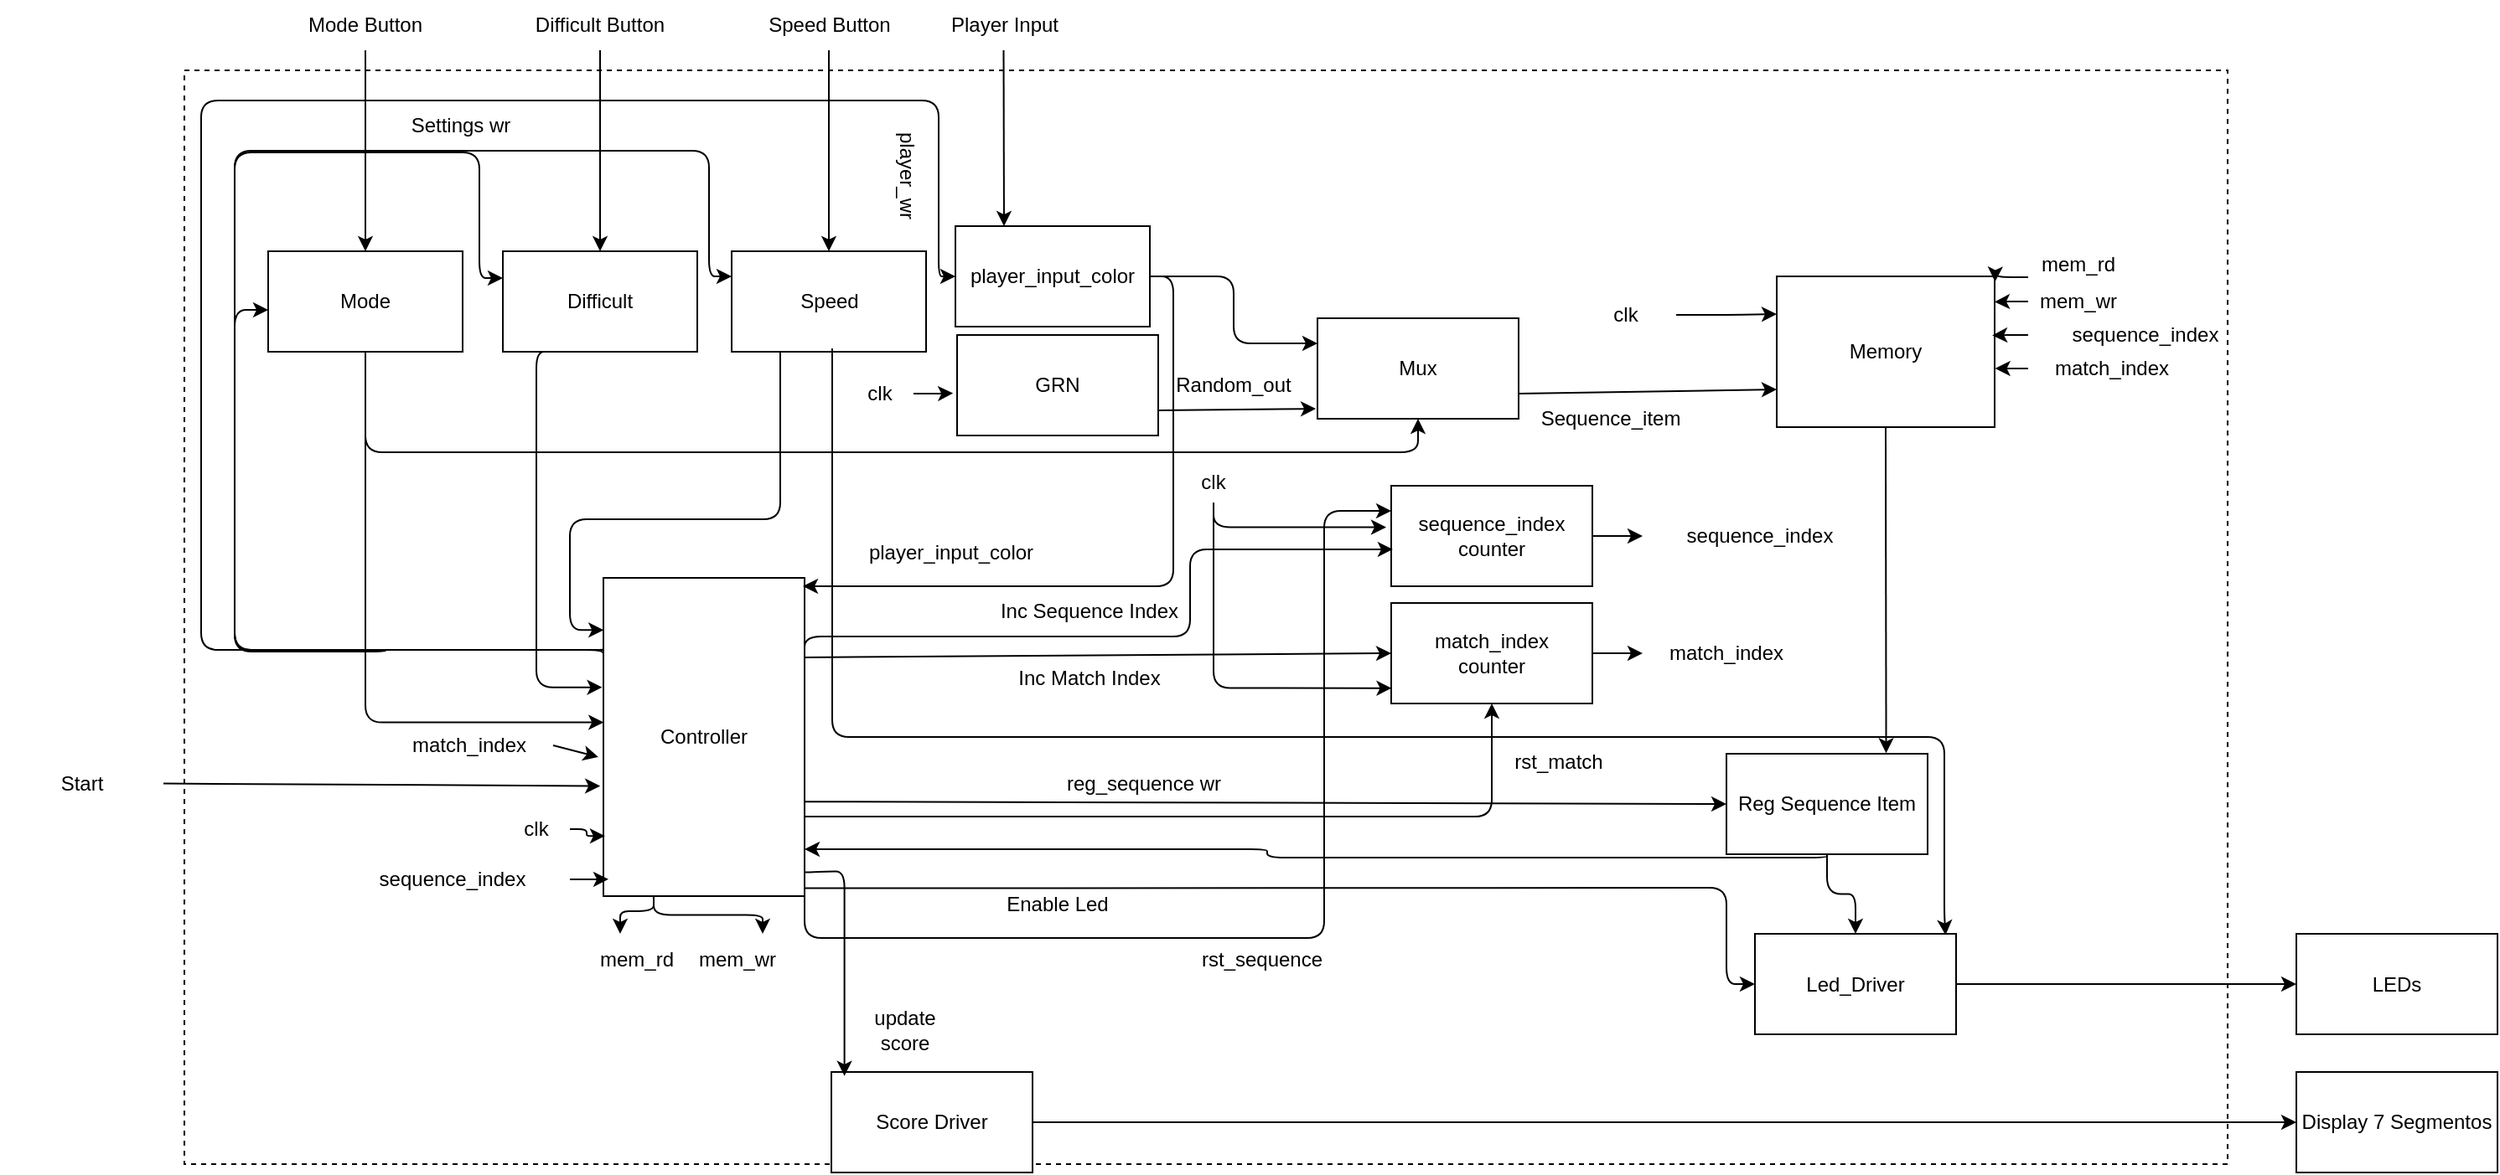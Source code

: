 <mxfile>
    <diagram id="1YeAkvaOezaJm31vY79s" name="Page-1">
        <mxGraphModel dx="1601" dy="1996" grid="1" gridSize="10" guides="1" tooltips="1" connect="1" arrows="1" fold="1" page="1" pageScale="1" pageWidth="827" pageHeight="1169" math="0" shadow="0">
            <root>
                <mxCell id="0"/>
                <mxCell id="1" parent="0"/>
                <mxCell id="105" value="" style="whiteSpace=wrap;html=1;dashed=1;" parent="1" vertex="1">
                    <mxGeometry x="-230" y="-68" width="1219" height="653" as="geometry"/>
                </mxCell>
                <mxCell id="2" value="GRN" style="whiteSpace=wrap;html=1;" parent="1" vertex="1">
                    <mxGeometry x="231" y="90" width="120" height="60" as="geometry"/>
                </mxCell>
                <mxCell id="90" style="edgeStyle=orthogonalEdgeStyle;html=1;exitX=0.25;exitY=1;exitDx=0;exitDy=0;entryX=0.75;entryY=0;entryDx=0;entryDy=0;" parent="1" source="3" target="88" edge="1">
                    <mxGeometry relative="1" as="geometry"/>
                </mxCell>
                <mxCell id="91" style="edgeStyle=orthogonalEdgeStyle;html=1;exitX=0.25;exitY=1;exitDx=0;exitDy=0;" parent="1" edge="1">
                    <mxGeometry relative="1" as="geometry">
                        <mxPoint x="40" y="420" as="sourcePoint"/>
                        <mxPoint x="30.0" y="447.5" as="targetPoint"/>
                        <Array as="points">
                            <mxPoint x="50" y="420"/>
                            <mxPoint x="50" y="434"/>
                            <mxPoint x="30" y="434"/>
                        </Array>
                    </mxGeometry>
                </mxCell>
                <mxCell id="156" style="edgeStyle=orthogonalEdgeStyle;html=1;exitX=0.973;exitY=0.975;exitDx=0;exitDy=0;entryX=0;entryY=0.5;entryDx=0;entryDy=0;exitPerimeter=0;" parent="1" source="3" target="67" edge="1">
                    <mxGeometry relative="1" as="geometry">
                        <Array as="points">
                            <mxPoint x="140" y="420"/>
                            <mxPoint x="690" y="420"/>
                            <mxPoint x="690" y="477"/>
                        </Array>
                    </mxGeometry>
                </mxCell>
                <mxCell id="171" style="edgeStyle=orthogonalEdgeStyle;html=1;exitX=1;exitY=0.25;exitDx=0;exitDy=0;entryX=0;entryY=0.5;entryDx=0;entryDy=0;" parent="1" source="3" target="122" edge="1">
                    <mxGeometry relative="1" as="geometry">
                        <mxPoint x="-330" y="-30" as="targetPoint"/>
                        <Array as="points">
                            <mxPoint x="140" y="278"/>
                            <mxPoint x="-220" y="278"/>
                            <mxPoint x="-220" y="-50"/>
                            <mxPoint x="220" y="-50"/>
                            <mxPoint x="220" y="55"/>
                        </Array>
                    </mxGeometry>
                </mxCell>
                <mxCell id="183" style="edgeStyle=none;html=1;exitX=0.99;exitY=0.703;exitDx=0;exitDy=0;entryX=0;entryY=0.5;entryDx=0;entryDy=0;exitPerimeter=0;" parent="1" source="3" target="124" edge="1">
                    <mxGeometry relative="1" as="geometry"/>
                </mxCell>
                <mxCell id="191" style="edgeStyle=none;html=1;exitX=1;exitY=0.25;exitDx=0;exitDy=0;entryX=0;entryY=0.5;entryDx=0;entryDy=0;" parent="1" source="3" target="185" edge="1">
                    <mxGeometry relative="1" as="geometry"/>
                </mxCell>
                <mxCell id="206" style="edgeStyle=orthogonalEdgeStyle;html=1;exitX=1;exitY=0.75;exitDx=0;exitDy=0;entryX=0.5;entryY=1;entryDx=0;entryDy=0;" parent="1" source="3" target="185" edge="1">
                    <mxGeometry relative="1" as="geometry"/>
                </mxCell>
                <mxCell id="208" style="edgeStyle=orthogonalEdgeStyle;html=1;exitX=1;exitY=1;exitDx=0;exitDy=0;entryX=0;entryY=0.25;entryDx=0;entryDy=0;" parent="1" source="3" target="186" edge="1">
                    <mxGeometry relative="1" as="geometry">
                        <Array as="points">
                            <mxPoint x="140" y="450"/>
                            <mxPoint x="450" y="450"/>
                            <mxPoint x="450" y="195"/>
                        </Array>
                    </mxGeometry>
                </mxCell>
                <mxCell id="3" value="Controller" style="whiteSpace=wrap;html=1;" parent="1" vertex="1">
                    <mxGeometry x="20" y="235" width="120" height="190" as="geometry"/>
                </mxCell>
                <mxCell id="184" style="edgeStyle=none;html=1;exitX=0.5;exitY=1;exitDx=0;exitDy=0;entryX=0.794;entryY=-0.006;entryDx=0;entryDy=0;entryPerimeter=0;" parent="1" source="4" target="124" edge="1">
                    <mxGeometry relative="1" as="geometry"/>
                </mxCell>
                <mxCell id="4" value="Memory" style="whiteSpace=wrap;html=1;" parent="1" vertex="1">
                    <mxGeometry x="720" y="55" width="130" height="90" as="geometry"/>
                </mxCell>
                <mxCell id="110" style="edgeStyle=orthogonalEdgeStyle;html=1;exitX=1;exitY=0.5;exitDx=0;exitDy=0;entryX=0;entryY=0.5;entryDx=0;entryDy=0;" parent="1" source="5" target="108" edge="1">
                    <mxGeometry relative="1" as="geometry"/>
                </mxCell>
                <mxCell id="5" value="Score Driver" style="whiteSpace=wrap;html=1;" parent="1" vertex="1">
                    <mxGeometry x="156" y="530" width="120" height="60" as="geometry"/>
                </mxCell>
                <mxCell id="168" style="edgeStyle=none;html=1;exitX=0.5;exitY=1;exitDx=0;exitDy=0;entryX=0.5;entryY=0;entryDx=0;entryDy=0;" parent="1" source="17" target="165" edge="1">
                    <mxGeometry relative="1" as="geometry"/>
                </mxCell>
                <mxCell id="17" value="Speed Button" style="text;strokeColor=none;align=center;fillColor=none;html=1;verticalAlign=middle;whiteSpace=wrap;rounded=0;" parent="1" vertex="1">
                    <mxGeometry x="104.5" y="-110" width="100" height="30" as="geometry"/>
                </mxCell>
                <mxCell id="169" style="edgeStyle=none;html=1;exitX=0.5;exitY=1;exitDx=0;exitDy=0;entryX=0.5;entryY=0;entryDx=0;entryDy=0;" parent="1" source="18" target="166" edge="1">
                    <mxGeometry relative="1" as="geometry"/>
                </mxCell>
                <mxCell id="18" value="Difficult Button" style="text;strokeColor=none;align=center;fillColor=none;html=1;verticalAlign=middle;whiteSpace=wrap;rounded=0;" parent="1" vertex="1">
                    <mxGeometry x="-32" y="-110" width="100" height="30" as="geometry"/>
                </mxCell>
                <mxCell id="170" style="edgeStyle=none;html=1;exitX=0.5;exitY=1;exitDx=0;exitDy=0;entryX=0.5;entryY=0;entryDx=0;entryDy=0;" parent="1" source="19" target="167" edge="1">
                    <mxGeometry relative="1" as="geometry"/>
                </mxCell>
                <mxCell id="19" value="Mode Button" style="text;strokeColor=none;align=center;fillColor=none;html=1;verticalAlign=middle;whiteSpace=wrap;rounded=0;" parent="1" vertex="1">
                    <mxGeometry x="-172" y="-110" width="100" height="30" as="geometry"/>
                </mxCell>
                <mxCell id="20" value="Start" style="text;strokeColor=none;align=center;fillColor=none;html=1;verticalAlign=middle;whiteSpace=wrap;rounded=0;" parent="1" vertex="1">
                    <mxGeometry x="-340" y="342.5" width="97.5" height="30" as="geometry"/>
                </mxCell>
                <mxCell id="160" style="edgeStyle=none;html=1;exitX=0.5;exitY=1;exitDx=0;exitDy=0;entryX=0.25;entryY=0;entryDx=0;entryDy=0;" parent="1" source="21" target="122" edge="1">
                    <mxGeometry relative="1" as="geometry"/>
                </mxCell>
                <mxCell id="21" value="Player Input" style="text;strokeColor=none;align=center;fillColor=none;html=1;verticalAlign=middle;whiteSpace=wrap;rounded=0;" parent="1" vertex="1">
                    <mxGeometry x="212.5" y="-110" width="92.5" height="30" as="geometry"/>
                </mxCell>
                <mxCell id="36" value="Random_out" style="text;strokeColor=none;align=center;fillColor=none;html=1;verticalAlign=middle;whiteSpace=wrap;rounded=0;" parent="1" vertex="1">
                    <mxGeometry x="356" y="105" width="80" height="30" as="geometry"/>
                </mxCell>
                <mxCell id="37" value="Sequence_item" style="text;strokeColor=none;align=center;fillColor=none;html=1;verticalAlign=middle;whiteSpace=wrap;rounded=0;" parent="1" vertex="1">
                    <mxGeometry x="581" y="125" width="80" height="30" as="geometry"/>
                </mxCell>
                <mxCell id="161" style="edgeStyle=none;html=1;exitX=1;exitY=0.75;exitDx=0;exitDy=0;entryX=0;entryY=0.75;entryDx=0;entryDy=0;" parent="1" source="40" target="4" edge="1">
                    <mxGeometry relative="1" as="geometry"/>
                </mxCell>
                <mxCell id="40" value="Mux" style="whiteSpace=wrap;html=1;" parent="1" vertex="1">
                    <mxGeometry x="446" y="80" width="120" height="60" as="geometry"/>
                </mxCell>
                <mxCell id="112" style="edgeStyle=orthogonalEdgeStyle;html=1;exitX=1;exitY=0.5;exitDx=0;exitDy=0;entryX=0;entryY=0.5;entryDx=0;entryDy=0;" parent="1" source="67" target="111" edge="1">
                    <mxGeometry relative="1" as="geometry"/>
                </mxCell>
                <mxCell id="67" value="Led_Driver" style="whiteSpace=wrap;html=1;" parent="1" vertex="1">
                    <mxGeometry x="707" y="447.5" width="120" height="60" as="geometry"/>
                </mxCell>
                <mxCell id="70" value="update score" style="text;strokeColor=none;align=center;fillColor=none;html=1;verticalAlign=middle;whiteSpace=wrap;rounded=0;" parent="1" vertex="1">
                    <mxGeometry x="170" y="490" width="60" height="30" as="geometry"/>
                </mxCell>
                <mxCell id="84" value="mem_rd" style="text;strokeColor=none;align=center;fillColor=none;html=1;verticalAlign=middle;whiteSpace=wrap;rounded=0;" parent="1" vertex="1">
                    <mxGeometry x="870" y="33" width="60" height="30" as="geometry"/>
                </mxCell>
                <mxCell id="85" value="mem_wr" style="text;strokeColor=none;align=center;fillColor=none;html=1;verticalAlign=middle;whiteSpace=wrap;rounded=0;" parent="1" vertex="1">
                    <mxGeometry x="870" y="55" width="60" height="30" as="geometry"/>
                </mxCell>
                <mxCell id="88" value="mem_wr" style="text;strokeColor=none;align=center;fillColor=none;html=1;verticalAlign=middle;whiteSpace=wrap;rounded=0;" parent="1" vertex="1">
                    <mxGeometry x="70" y="447.5" width="60" height="30" as="geometry"/>
                </mxCell>
                <mxCell id="89" value="mem_rd" style="text;strokeColor=none;align=center;fillColor=none;html=1;verticalAlign=middle;whiteSpace=wrap;rounded=0;" parent="1" vertex="1">
                    <mxGeometry x="10" y="447.5" width="60" height="30" as="geometry"/>
                </mxCell>
                <mxCell id="94" value="match_index" style="text;strokeColor=none;align=center;fillColor=none;html=1;verticalAlign=middle;whiteSpace=wrap;rounded=0;rotation=0;" parent="1" vertex="1">
                    <mxGeometry x="640" y="265" width="100" height="30" as="geometry"/>
                </mxCell>
                <mxCell id="96" value="sequence_index" style="text;strokeColor=none;align=center;fillColor=none;html=1;verticalAlign=middle;whiteSpace=wrap;rounded=0;rotation=0;" parent="1" vertex="1">
                    <mxGeometry x="640" y="195" width="140" height="30" as="geometry"/>
                </mxCell>
                <mxCell id="108" value="Display 7 Segmentos" style="whiteSpace=wrap;html=1;" parent="1" vertex="1">
                    <mxGeometry x="1030" y="530" width="120" height="60" as="geometry"/>
                </mxCell>
                <mxCell id="111" value="LEDs" style="whiteSpace=wrap;html=1;" parent="1" vertex="1">
                    <mxGeometry x="1030" y="447.5" width="120" height="60" as="geometry"/>
                </mxCell>
                <mxCell id="116" style="edgeStyle=orthogonalEdgeStyle;html=1;exitX=1;exitY=0.5;exitDx=0;exitDy=0;entryX=0;entryY=0.25;entryDx=0;entryDy=0;" parent="1" source="115" target="4" edge="1">
                    <mxGeometry relative="1" as="geometry"/>
                </mxCell>
                <mxCell id="115" value="clk" style="text;strokeColor=none;align=center;fillColor=none;html=1;verticalAlign=middle;whiteSpace=wrap;rounded=0;" parent="1" vertex="1">
                    <mxGeometry x="600" y="63" width="60" height="30" as="geometry"/>
                </mxCell>
                <mxCell id="118" style="edgeStyle=orthogonalEdgeStyle;html=1;exitX=1;exitY=0.5;exitDx=0;exitDy=0;entryX=-0.02;entryY=0.58;entryDx=0;entryDy=0;entryPerimeter=0;" parent="1" source="117" target="2" edge="1">
                    <mxGeometry relative="1" as="geometry"/>
                </mxCell>
                <mxCell id="117" value="clk" style="text;strokeColor=none;align=center;fillColor=none;html=1;verticalAlign=middle;whiteSpace=wrap;rounded=0;" parent="1" vertex="1">
                    <mxGeometry x="165" y="110" width="40" height="30" as="geometry"/>
                </mxCell>
                <mxCell id="119" value="clk" style="text;strokeColor=none;align=center;fillColor=none;html=1;verticalAlign=middle;whiteSpace=wrap;rounded=0;" parent="1" vertex="1">
                    <mxGeometry x="-40" y="370" width="40" height="30" as="geometry"/>
                </mxCell>
                <mxCell id="163" style="edgeStyle=orthogonalEdgeStyle;html=1;exitX=1;exitY=0.5;exitDx=0;exitDy=0;entryX=0;entryY=0.25;entryDx=0;entryDy=0;" parent="1" source="122" target="40" edge="1">
                    <mxGeometry relative="1" as="geometry"/>
                </mxCell>
                <mxCell id="164" style="edgeStyle=orthogonalEdgeStyle;html=1;exitX=1;exitY=0.5;exitDx=0;exitDy=0;" parent="1" source="122" edge="1">
                    <mxGeometry relative="1" as="geometry">
                        <mxPoint x="139" y="240" as="targetPoint"/>
                        <Array as="points">
                            <mxPoint x="360" y="55"/>
                            <mxPoint x="360" y="240"/>
                            <mxPoint x="139" y="240"/>
                        </Array>
                    </mxGeometry>
                </mxCell>
                <mxCell id="122" value="&lt;span style=&quot;color: rgb(0, 0, 0);&quot;&gt;player_input_color&lt;/span&gt;" style="whiteSpace=wrap;html=1;" parent="1" vertex="1">
                    <mxGeometry x="230" y="25" width="116" height="60" as="geometry"/>
                </mxCell>
                <mxCell id="132" style="edgeStyle=orthogonalEdgeStyle;html=1;exitX=0.5;exitY=1;exitDx=0;exitDy=0;" parent="1" source="124" target="67" edge="1">
                    <mxGeometry relative="1" as="geometry"/>
                </mxCell>
                <mxCell id="124" value="&lt;span style=&quot;color: rgb(0, 0, 0);&quot;&gt;Reg Sequence Item&lt;/span&gt;" style="whiteSpace=wrap;html=1;" parent="1" vertex="1">
                    <mxGeometry x="690" y="340" width="120" height="60" as="geometry"/>
                </mxCell>
                <mxCell id="133" value="sequence_index" style="text;strokeColor=none;align=center;fillColor=none;html=1;verticalAlign=middle;whiteSpace=wrap;rounded=0;rotation=0;" parent="1" vertex="1">
                    <mxGeometry x="870" y="75" width="140" height="30" as="geometry"/>
                </mxCell>
                <mxCell id="134" value="match_index" style="text;strokeColor=none;align=center;fillColor=none;html=1;verticalAlign=middle;whiteSpace=wrap;rounded=0;rotation=0;" parent="1" vertex="1">
                    <mxGeometry x="870" y="95" width="100" height="30" as="geometry"/>
                </mxCell>
                <mxCell id="139" style="edgeStyle=orthogonalEdgeStyle;html=1;exitX=0;exitY=0.75;exitDx=0;exitDy=0;entryX=1.002;entryY=0.036;entryDx=0;entryDy=0;entryPerimeter=0;" parent="1" source="84" target="4" edge="1">
                    <mxGeometry relative="1" as="geometry"/>
                </mxCell>
                <mxCell id="140" style="edgeStyle=orthogonalEdgeStyle;html=1;exitX=0;exitY=0.5;exitDx=0;exitDy=0;entryX=1;entryY=0.169;entryDx=0;entryDy=0;entryPerimeter=0;" parent="1" source="85" target="4" edge="1">
                    <mxGeometry relative="1" as="geometry"/>
                </mxCell>
                <mxCell id="141" style="edgeStyle=orthogonalEdgeStyle;html=1;exitX=0;exitY=0.5;exitDx=0;exitDy=0;entryX=0.989;entryY=0.391;entryDx=0;entryDy=0;entryPerimeter=0;" parent="1" source="133" target="4" edge="1">
                    <mxGeometry relative="1" as="geometry"/>
                </mxCell>
                <mxCell id="143" style="edgeStyle=orthogonalEdgeStyle;html=1;exitX=0;exitY=0.5;exitDx=0;exitDy=0;entryX=1.002;entryY=0.604;entryDx=0;entryDy=0;entryPerimeter=0;" parent="1" source="134" target="4" edge="1">
                    <mxGeometry relative="1" as="geometry"/>
                </mxCell>
                <mxCell id="144" style="edgeStyle=orthogonalEdgeStyle;html=1;entryX=0.065;entryY=0.04;entryDx=0;entryDy=0;entryPerimeter=0;exitX=1.002;exitY=0.925;exitDx=0;exitDy=0;exitPerimeter=0;" parent="1" source="3" target="5" edge="1">
                    <mxGeometry relative="1" as="geometry">
                        <mxPoint x="143" y="410" as="sourcePoint"/>
                        <Array as="points">
                            <mxPoint x="143" y="411"/>
                            <mxPoint x="164" y="410"/>
                        </Array>
                    </mxGeometry>
                </mxCell>
                <mxCell id="146" style="edgeStyle=orthogonalEdgeStyle;html=1;exitX=1;exitY=0.5;exitDx=0;exitDy=0;entryX=0.008;entryY=0.811;entryDx=0;entryDy=0;entryPerimeter=0;" parent="1" source="119" target="3" edge="1">
                    <mxGeometry relative="1" as="geometry"/>
                </mxCell>
                <mxCell id="152" value="player_input_color" style="text;strokeColor=none;align=center;fillColor=none;html=1;verticalAlign=middle;whiteSpace=wrap;rounded=0;" parent="1" vertex="1">
                    <mxGeometry x="190" y="205" width="75" height="30" as="geometry"/>
                </mxCell>
                <mxCell id="153" value="reg_sequence wr" style="text;strokeColor=none;align=center;fillColor=none;html=1;verticalAlign=middle;whiteSpace=wrap;rounded=0;" parent="1" vertex="1">
                    <mxGeometry x="290" y="342.5" width="105" height="30" as="geometry"/>
                </mxCell>
                <mxCell id="157" value="Enable Led" style="text;strokeColor=none;align=center;fillColor=none;html=1;verticalAlign=middle;whiteSpace=wrap;rounded=0;" parent="1" vertex="1">
                    <mxGeometry x="256" y="415" width="70" height="30" as="geometry"/>
                </mxCell>
                <mxCell id="162" style="edgeStyle=none;html=1;exitX=1;exitY=0.75;exitDx=0;exitDy=0;entryX=-0.008;entryY=0.9;entryDx=0;entryDy=0;entryPerimeter=0;" parent="1" source="2" target="40" edge="1">
                    <mxGeometry relative="1" as="geometry"/>
                </mxCell>
                <mxCell id="165" value="&lt;span style=&quot;color: rgb(0, 0, 0);&quot;&gt;Speed&lt;/span&gt;" style="whiteSpace=wrap;html=1;" parent="1" vertex="1">
                    <mxGeometry x="96.5" y="40" width="116" height="60" as="geometry"/>
                </mxCell>
                <mxCell id="166" value="&lt;span style=&quot;color: rgb(0, 0, 0);&quot;&gt;Difficult&lt;/span&gt;" style="whiteSpace=wrap;html=1;" parent="1" vertex="1">
                    <mxGeometry x="-40" y="40" width="116" height="60" as="geometry"/>
                </mxCell>
                <mxCell id="180" style="edgeStyle=orthogonalEdgeStyle;html=1;exitX=0.5;exitY=1;exitDx=0;exitDy=0;entryX=0.5;entryY=1;entryDx=0;entryDy=0;" parent="1" source="167" target="40" edge="1">
                    <mxGeometry relative="1" as="geometry">
                        <Array as="points">
                            <mxPoint x="-122" y="160"/>
                            <mxPoint x="506" y="160"/>
                        </Array>
                    </mxGeometry>
                </mxCell>
                <mxCell id="167" value="&lt;span style=&quot;color: rgb(0, 0, 0);&quot;&gt;Mode&lt;/span&gt;" style="whiteSpace=wrap;html=1;" parent="1" vertex="1">
                    <mxGeometry x="-180" y="40" width="116" height="60" as="geometry"/>
                </mxCell>
                <mxCell id="172" style="edgeStyle=orthogonalEdgeStyle;html=1;entryX=0;entryY=0.25;entryDx=0;entryDy=0;" parent="1" target="165" edge="1">
                    <mxGeometry relative="1" as="geometry">
                        <mxPoint x="99.5" y="55" as="targetPoint"/>
                        <mxPoint x="20" y="278" as="sourcePoint"/>
                        <Array as="points">
                            <mxPoint x="20" y="277"/>
                            <mxPoint x="20" y="278"/>
                            <mxPoint x="-200" y="278"/>
                            <mxPoint x="-200" y="-20"/>
                            <mxPoint x="83" y="-20"/>
                            <mxPoint x="83" y="55"/>
                        </Array>
                    </mxGeometry>
                </mxCell>
                <mxCell id="173" style="edgeStyle=orthogonalEdgeStyle;html=1;exitX=-0.033;exitY=0.305;exitDx=0;exitDy=0;exitPerimeter=0;entryX=0;entryY=0.25;entryDx=0;entryDy=0;" parent="1" edge="1">
                    <mxGeometry relative="1" as="geometry">
                        <mxPoint x="-40" y="56" as="targetPoint"/>
                        <mxPoint x="-109.96" y="277.95" as="sourcePoint"/>
                        <Array as="points">
                            <mxPoint x="-110" y="279"/>
                            <mxPoint x="-200" y="279"/>
                            <mxPoint x="-200" y="-19"/>
                            <mxPoint x="-54" y="-19"/>
                            <mxPoint x="-54" y="56"/>
                        </Array>
                    </mxGeometry>
                </mxCell>
                <mxCell id="174" style="edgeStyle=orthogonalEdgeStyle;html=1;exitX=0;exitY=0.25;exitDx=0;exitDy=0;entryX=0;entryY=0.25;entryDx=0;entryDy=0;" parent="1" source="3" edge="1">
                    <mxGeometry relative="1" as="geometry">
                        <mxPoint x="-180" y="75" as="targetPoint"/>
                        <mxPoint x="-249.96" y="296.95" as="sourcePoint"/>
                        <Array as="points">
                            <mxPoint x="-200" y="278"/>
                            <mxPoint x="-200" y="75"/>
                        </Array>
                    </mxGeometry>
                </mxCell>
                <mxCell id="175" value="Settings wr" style="text;strokeColor=none;align=center;fillColor=none;html=1;verticalAlign=middle;whiteSpace=wrap;rounded=0;" parent="1" vertex="1">
                    <mxGeometry x="-110" y="-50" width="90" height="30" as="geometry"/>
                </mxCell>
                <mxCell id="176" style="edgeStyle=orthogonalEdgeStyle;html=1;exitX=0.5;exitY=1;exitDx=0;exitDy=0;entryX=0.001;entryY=0.454;entryDx=0;entryDy=0;entryPerimeter=0;" parent="1" source="167" target="3" edge="1">
                    <mxGeometry relative="1" as="geometry"/>
                </mxCell>
                <mxCell id="177" style="edgeStyle=orthogonalEdgeStyle;html=1;exitX=0.25;exitY=1;exitDx=0;exitDy=0;entryX=-0.006;entryY=0.344;entryDx=0;entryDy=0;entryPerimeter=0;" parent="1" source="166" target="3" edge="1">
                    <mxGeometry relative="1" as="geometry">
                        <Array as="points">
                            <mxPoint x="-20" y="100"/>
                            <mxPoint x="-20" y="300"/>
                        </Array>
                    </mxGeometry>
                </mxCell>
                <mxCell id="178" style="edgeStyle=orthogonalEdgeStyle;html=1;exitX=0.25;exitY=1;exitDx=0;exitDy=0;entryX=0.001;entryY=0.164;entryDx=0;entryDy=0;entryPerimeter=0;" parent="1" source="165" target="3" edge="1">
                    <mxGeometry relative="1" as="geometry">
                        <Array as="points">
                            <mxPoint x="126" y="200"/>
                            <mxPoint y="200"/>
                            <mxPoint y="266"/>
                        </Array>
                    </mxGeometry>
                </mxCell>
                <mxCell id="179" style="edgeStyle=none;html=1;entryX=-0.016;entryY=0.654;entryDx=0;entryDy=0;entryPerimeter=0;" parent="1" source="20" target="3" edge="1">
                    <mxGeometry relative="1" as="geometry"/>
                </mxCell>
                <mxCell id="181" style="edgeStyle=orthogonalEdgeStyle;html=1;exitX=0.5;exitY=1;exitDx=0;exitDy=0;entryX=0.931;entryY=0.046;entryDx=0;entryDy=0;entryPerimeter=0;" parent="1" edge="1">
                    <mxGeometry relative="1" as="geometry">
                        <mxPoint x="156.5" y="98" as="sourcePoint"/>
                        <mxPoint x="820.72" y="448.26" as="targetPoint"/>
                        <Array as="points">
                            <mxPoint x="156" y="330"/>
                            <mxPoint x="820" y="330"/>
                            <mxPoint x="820" y="436"/>
                            <mxPoint x="821" y="436"/>
                        </Array>
                    </mxGeometry>
                </mxCell>
                <mxCell id="182" style="edgeStyle=orthogonalEdgeStyle;html=1;" parent="1" edge="1">
                    <mxGeometry relative="1" as="geometry">
                        <mxPoint x="750" y="400" as="sourcePoint"/>
                        <mxPoint x="140" y="397" as="targetPoint"/>
                        <Array as="points">
                            <mxPoint x="750" y="402"/>
                            <mxPoint x="416" y="402"/>
                            <mxPoint x="416" y="397"/>
                            <mxPoint x="140" y="397"/>
                        </Array>
                    </mxGeometry>
                </mxCell>
                <mxCell id="188" style="edgeStyle=none;html=1;exitX=1;exitY=0.5;exitDx=0;exitDy=0;entryX=0;entryY=0.5;entryDx=0;entryDy=0;" parent="1" source="185" target="94" edge="1">
                    <mxGeometry relative="1" as="geometry"/>
                </mxCell>
                <mxCell id="185" value="match_index&lt;div&gt;counter&lt;/div&gt;" style="whiteSpace=wrap;html=1;" parent="1" vertex="1">
                    <mxGeometry x="490" y="250" width="120" height="60" as="geometry"/>
                </mxCell>
                <mxCell id="187" style="edgeStyle=none;html=1;exitX=1;exitY=0.5;exitDx=0;exitDy=0;entryX=0;entryY=0.5;entryDx=0;entryDy=0;" parent="1" source="186" target="96" edge="1">
                    <mxGeometry relative="1" as="geometry"/>
                </mxCell>
                <mxCell id="186" value="sequence_index&lt;div&gt;counter&lt;/div&gt;" style="whiteSpace=wrap;html=1;" parent="1" vertex="1">
                    <mxGeometry x="490" y="180" width="120" height="60" as="geometry"/>
                </mxCell>
                <mxCell id="190" style="edgeStyle=orthogonalEdgeStyle;html=1;exitX=1;exitY=0.25;exitDx=0;exitDy=0;entryX=0.008;entryY=0.633;entryDx=0;entryDy=0;entryPerimeter=0;" parent="1" source="3" target="186" edge="1">
                    <mxGeometry relative="1" as="geometry">
                        <Array as="points">
                            <mxPoint x="140" y="270"/>
                            <mxPoint x="370" y="270"/>
                            <mxPoint x="370" y="218"/>
                        </Array>
                    </mxGeometry>
                </mxCell>
                <mxCell id="192" value="Inc Match Index" style="text;strokeColor=none;align=center;fillColor=none;html=1;verticalAlign=middle;whiteSpace=wrap;rounded=0;" parent="1" vertex="1">
                    <mxGeometry x="265" y="280" width="90" height="30" as="geometry"/>
                </mxCell>
                <mxCell id="195" value="Inc Sequence Index" style="text;strokeColor=none;align=center;fillColor=none;html=1;verticalAlign=middle;whiteSpace=wrap;rounded=0;" parent="1" vertex="1">
                    <mxGeometry x="252" y="240" width="116" height="30" as="geometry"/>
                </mxCell>
                <mxCell id="196" value="clk" style="text;strokeColor=none;align=center;fillColor=none;html=1;verticalAlign=middle;whiteSpace=wrap;rounded=0;" parent="1" vertex="1">
                    <mxGeometry x="354" y="165" width="60" height="25" as="geometry"/>
                </mxCell>
                <mxCell id="199" value="rst_match" style="text;strokeColor=none;align=center;fillColor=none;html=1;verticalAlign=middle;whiteSpace=wrap;rounded=0;" parent="1" vertex="1">
                    <mxGeometry x="560" y="330" width="60" height="30" as="geometry"/>
                </mxCell>
                <mxCell id="201" style="edgeStyle=orthogonalEdgeStyle;html=1;entryX=0.002;entryY=0.847;entryDx=0;entryDy=0;entryPerimeter=0;exitX=0.5;exitY=1;exitDx=0;exitDy=0;" parent="1" source="196" target="185" edge="1">
                    <mxGeometry relative="1" as="geometry"/>
                </mxCell>
                <mxCell id="202" style="edgeStyle=orthogonalEdgeStyle;html=1;exitX=0.5;exitY=1;exitDx=0;exitDy=0;entryX=-0.025;entryY=0.413;entryDx=0;entryDy=0;entryPerimeter=0;" parent="1" source="196" target="186" edge="1">
                    <mxGeometry relative="1" as="geometry"/>
                </mxCell>
                <mxCell id="204" value="rst_sequence" style="text;strokeColor=none;align=center;fillColor=none;html=1;verticalAlign=middle;whiteSpace=wrap;rounded=0;" parent="1" vertex="1">
                    <mxGeometry x="376" y="445" width="74" height="35" as="geometry"/>
                </mxCell>
                <mxCell id="210" style="edgeStyle=none;html=1;exitX=1;exitY=0.5;exitDx=0;exitDy=0;entryX=-0.025;entryY=0.563;entryDx=0;entryDy=0;entryPerimeter=0;" edge="1" parent="1" source="209" target="3">
                    <mxGeometry relative="1" as="geometry"/>
                </mxCell>
                <mxCell id="209" value="match_index" style="text;strokeColor=none;align=center;fillColor=none;html=1;verticalAlign=middle;whiteSpace=wrap;rounded=0;rotation=0;" vertex="1" parent="1">
                    <mxGeometry x="-110" y="320" width="100" height="30" as="geometry"/>
                </mxCell>
                <mxCell id="211" value="sequence_index" style="text;strokeColor=none;align=center;fillColor=none;html=1;verticalAlign=middle;whiteSpace=wrap;rounded=0;rotation=0;" vertex="1" parent="1">
                    <mxGeometry x="-140" y="400" width="140" height="30" as="geometry"/>
                </mxCell>
                <mxCell id="212" style="edgeStyle=none;html=1;exitX=1;exitY=0.5;exitDx=0;exitDy=0;entryX=0.025;entryY=0.947;entryDx=0;entryDy=0;entryPerimeter=0;" edge="1" parent="1" source="211" target="3">
                    <mxGeometry relative="1" as="geometry"/>
                </mxCell>
                <mxCell id="215" value="player_wr" style="text;strokeColor=none;align=center;fillColor=none;html=1;verticalAlign=middle;whiteSpace=wrap;rounded=0;rotation=90;" vertex="1" parent="1">
                    <mxGeometry x="171" y="-20" width="60" height="30" as="geometry"/>
                </mxCell>
            </root>
        </mxGraphModel>
    </diagram>
</mxfile>